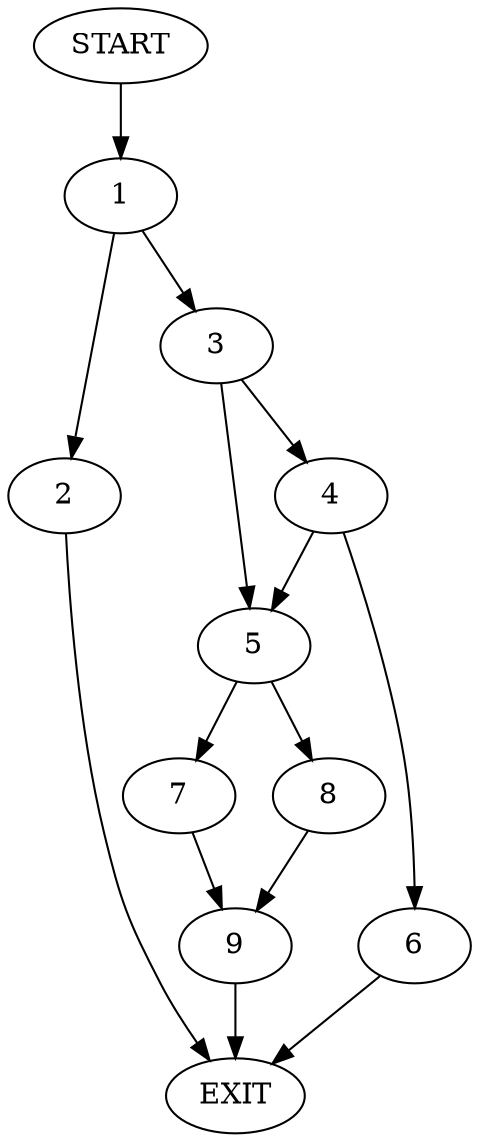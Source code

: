 digraph {
0 [label="START"]
10 [label="EXIT"]
0 -> 1
1 -> 2
1 -> 3
3 -> 4
3 -> 5
2 -> 10
4 -> 6
4 -> 5
5 -> 7
5 -> 8
6 -> 10
7 -> 9
8 -> 9
9 -> 10
}
